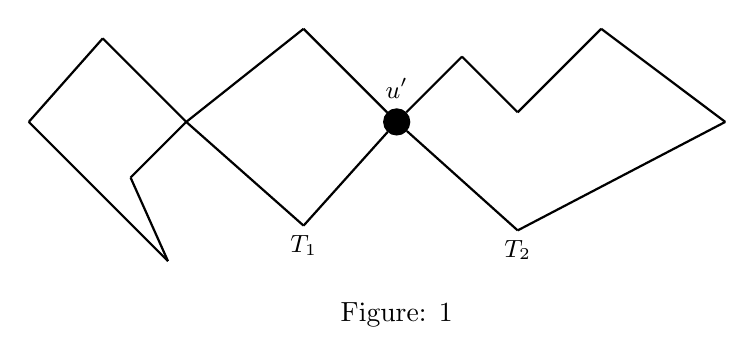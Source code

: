 \begin{tikzpicture}[a/.style={inner sep=0,outer sep=0,minimum size=0}]
\node[circle,draw,fill=black,label={\small $u'$}](a){};
\node[a,node distance=1cm](b)[above right=of a]{};
\node[a,node distance=1cm](c)[below right=of b]{};
\node[a,node distance=1.5cm](d)[above right=of c]{};
\node[a,node distance=4cm](e)[right=of a]{};
\node[a,node distance=1.5cm,label=below:{\small $T_2$}](f)[below =of c]{};

\path[-,thick](a) edge (b)
(b)edge (c)
(c)edge (d)
(d)edge (e)
(e)edge (f)
(f)edge (a);

\node[a,node distance=1.5cm](bb)[above left=of a]{};
\node[a,node distance=2.5 cm](cc)[left=of a]{};
\node[a,node distance=1.5cm](dd)[above left=of cc]{};
\node[a,node distance=2cm](ee)[left=of cc]{};
\node[a,node distance=2.5cm](ff)[below right =of ee]{};
\node[a,node distance=1cm](gg)[below left =of cc]{};
\node[a,node distance=2.5cm,label=below:{\small $T_1$}](hh)[below =of bb]{};
\path[-,thick](a) edge (bb)
(bb)edge (cc)
(cc)edge (dd)
(dd)edge (ee)
(ee)edge (ff)
(ff)edge (gg)
(gg)edge (cc)
(cc)edge (hh)
(hh)edge (a);
\node[node distance=2cm,][below =of a]{Figure: 1};
\end{tikzpicture}